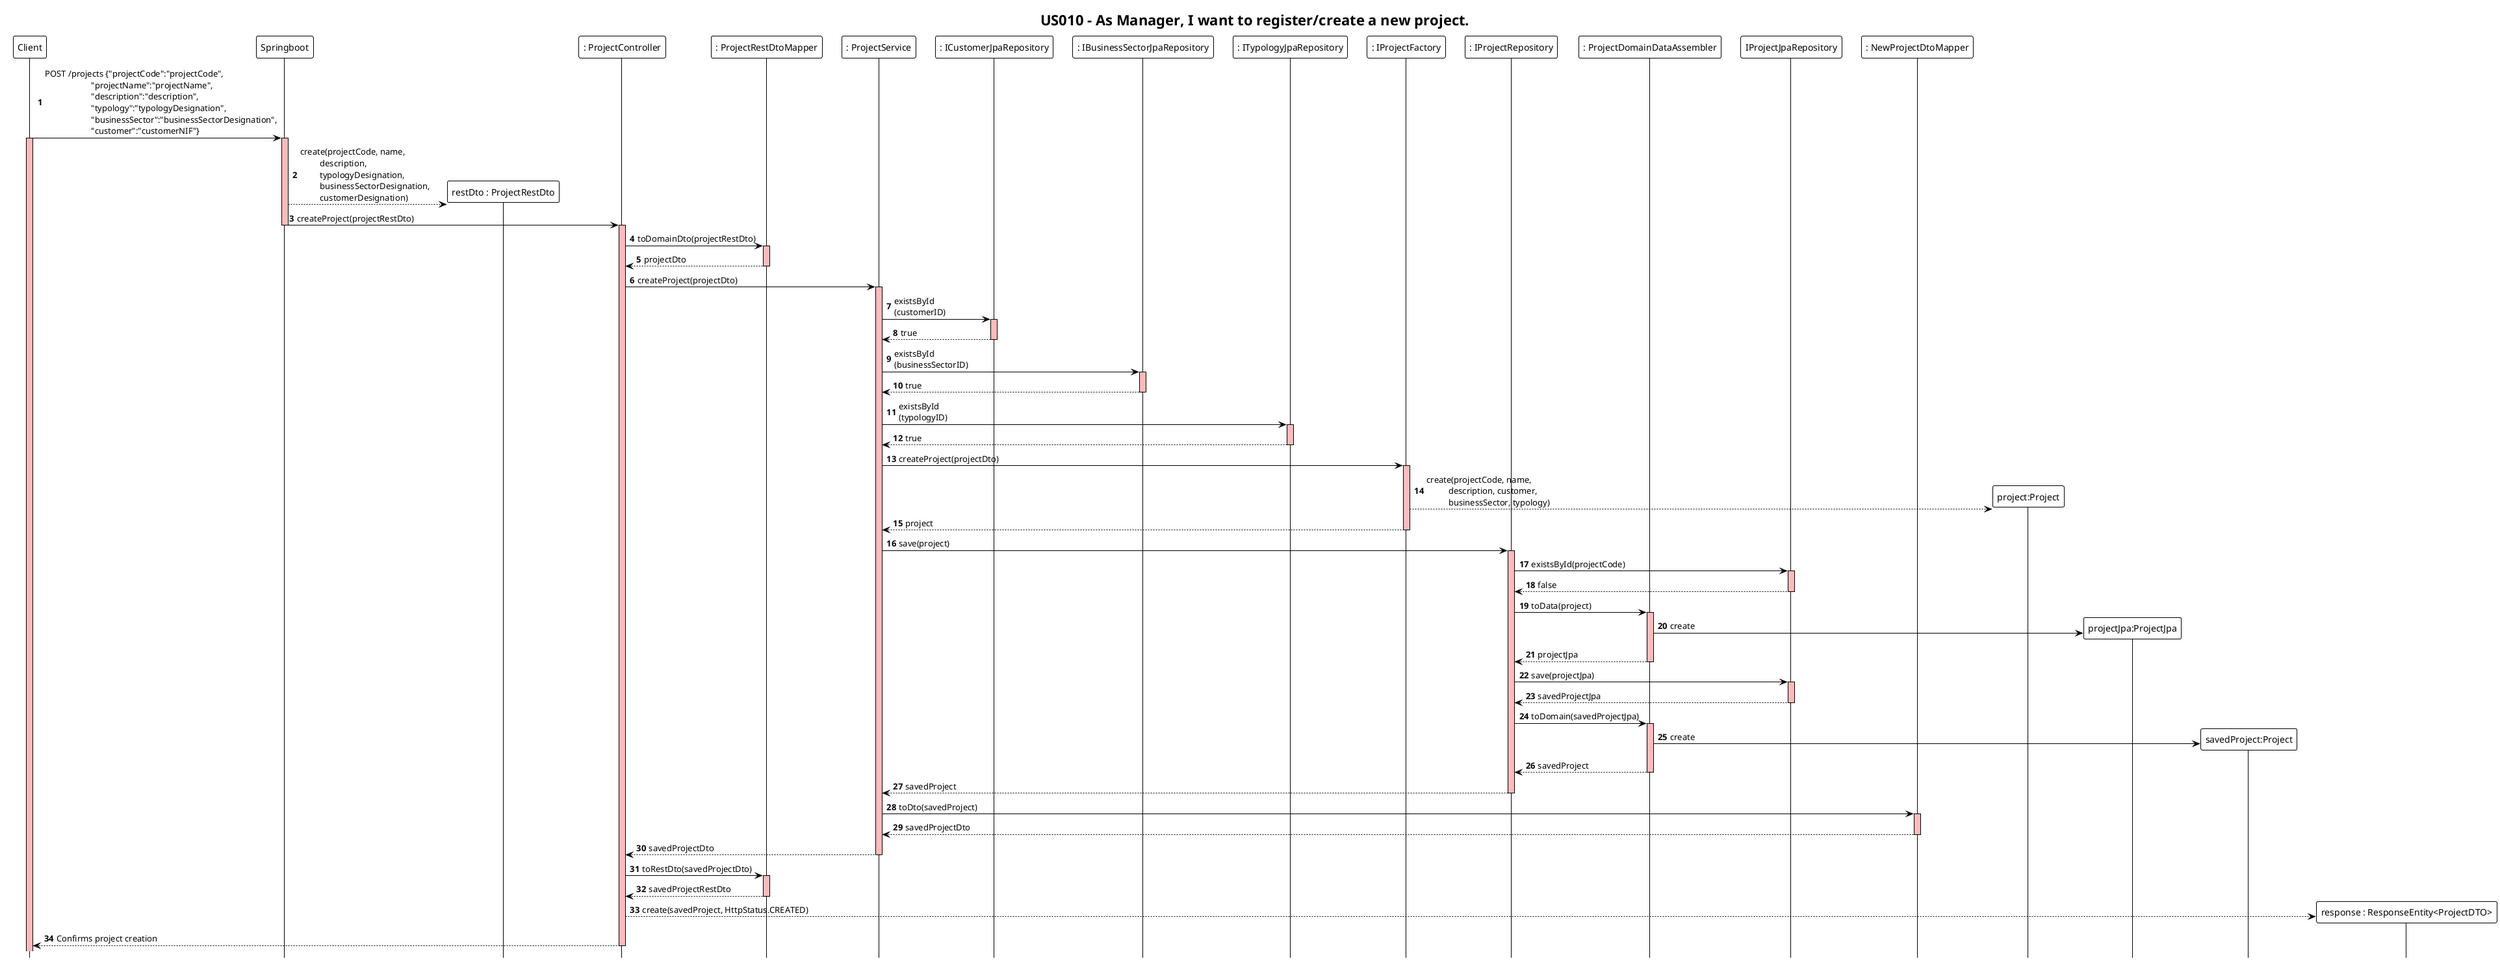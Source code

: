 @startuml
!theme plain
hide footbox
autonumber
skinparam sequence {
LifeLineBackgroundColor #FFBBBB
}
title "US010 - As Manager, I want to register/create a new project."

participant Client
participant Springboot
participant "restDto : ProjectRestDto" as DTOin
participant ": ProjectController" as Controller
participant ": ProjectRestDtoMapper" as Mapper
participant ": ProjectService" as Service
participant ": ICustomerJpaRepository" as CustomerJpaRepository
participant ": IBusinessSectorJpaRepository" as BusinessSectorJpaRepository
participant ": ITypologyJpaRepository" as TypologyJpaRepository
participant ": IProjectFactory" as Factory

participant ": IProjectRepository" as ProjRepository
participant ": ProjectDomainDataAssembler" as Assembler
participant "IProjectJpaRepository" as ProjectJpaRepository
participant ": NewProjectDtoMapper" as NewMapper
participant "project:Project" as project
participant "projectJpa:ProjectJpa" as projectJpa
participant "savedProject:Project" as savedProject
participant "response : ResponseEntity<ProjectDTO>" as response


Client ->  Springboot: POST /projects {"projectCode":"projectCode",\n                     "projectName":"projectName",\n                     "description":"description",\n                     "typology":"typologyDesignation",\n                     "businessSector":"businessSectorDesignation",\n                     "customer":"customerNIF"}
activate Client

activate Springboot
Springboot --> DTOin ** : create(projectCode, name,\n         description,\n         typologyDesignation,\n         businessSectorDesignation,\n         customerDesignation)
Springboot -> Controller: createProject(projectRestDto)
deactivate Springboot
activate Controller

Controller -> Mapper: toDomainDto(projectRestDto)
activate Mapper

Mapper --> Controller: projectDto
deactivate Mapper

Controller -> Service: createProject(projectDto)
activate Service

'TODO: add these following three verifications in the implementation
Service -> CustomerJpaRepository : existsById\n(customerID)
activate CustomerJpaRepository
CustomerJpaRepository --> Service : true
deactivate CustomerJpaRepository

Service -> BusinessSectorJpaRepository : existsById\n(businessSectorID)
activate BusinessSectorJpaRepository
BusinessSectorJpaRepository --> Service : true
deactivate BusinessSectorJpaRepository

Service -> TypologyJpaRepository : existsById\n(typologyID)
activate TypologyJpaRepository
TypologyJpaRepository --> Service : true
deactivate TypologyJpaRepository

Service -> Factory:createProject(projectDto)
activate Factory

Factory --> project ** :create(projectCode, name,\n          description, customer,\n          businessSector, typology)
Factory --> Service :project
deactivate

'Saving in the JpaRepository
Service -> ProjRepository : save(project)
activate ProjRepository

ProjRepository -> ProjectJpaRepository : existsById(projectCode)
activate ProjectJpaRepository

ProjectJpaRepository --> ProjRepository : false
deactivate ProjectJpaRepository

ProjRepository -> Assembler : toData(project)
activate Assembler

Assembler -> projectJpa ** : create
Assembler --> ProjRepository: projectJpa
deactivate Assembler

ProjRepository -> ProjectJpaRepository : save(projectJpa)
activate ProjectJpaRepository

ProjectJpaRepository --> ProjRepository : savedProjectJpa
deactivate ProjectJpaRepository

ProjRepository -> Assembler : toDomain(savedProjectJpa)
activate Assembler

Assembler -> savedProject ** : create
Assembler --> ProjRepository : savedProject
deactivate Assembler

ProjRepository --> Service: savedProject
deactivate ProjRepository

Service -> NewMapper: toDto(savedProject)
activate NewMapper

NewMapper --> Service: savedProjectDto
deactivate NewMapper

Service --> Controller : savedProjectDto
deactivate Service

Controller -> Mapper: toRestDto(savedProjectDto)
activate Mapper

Mapper --> Controller: savedProjectRestDto
deactivate Mapper

Controller --> response ** : create(savedProject, HttpStatus.CREATED)
Controller --> Client : Confirms project creation
deactivate Controller

@enduml